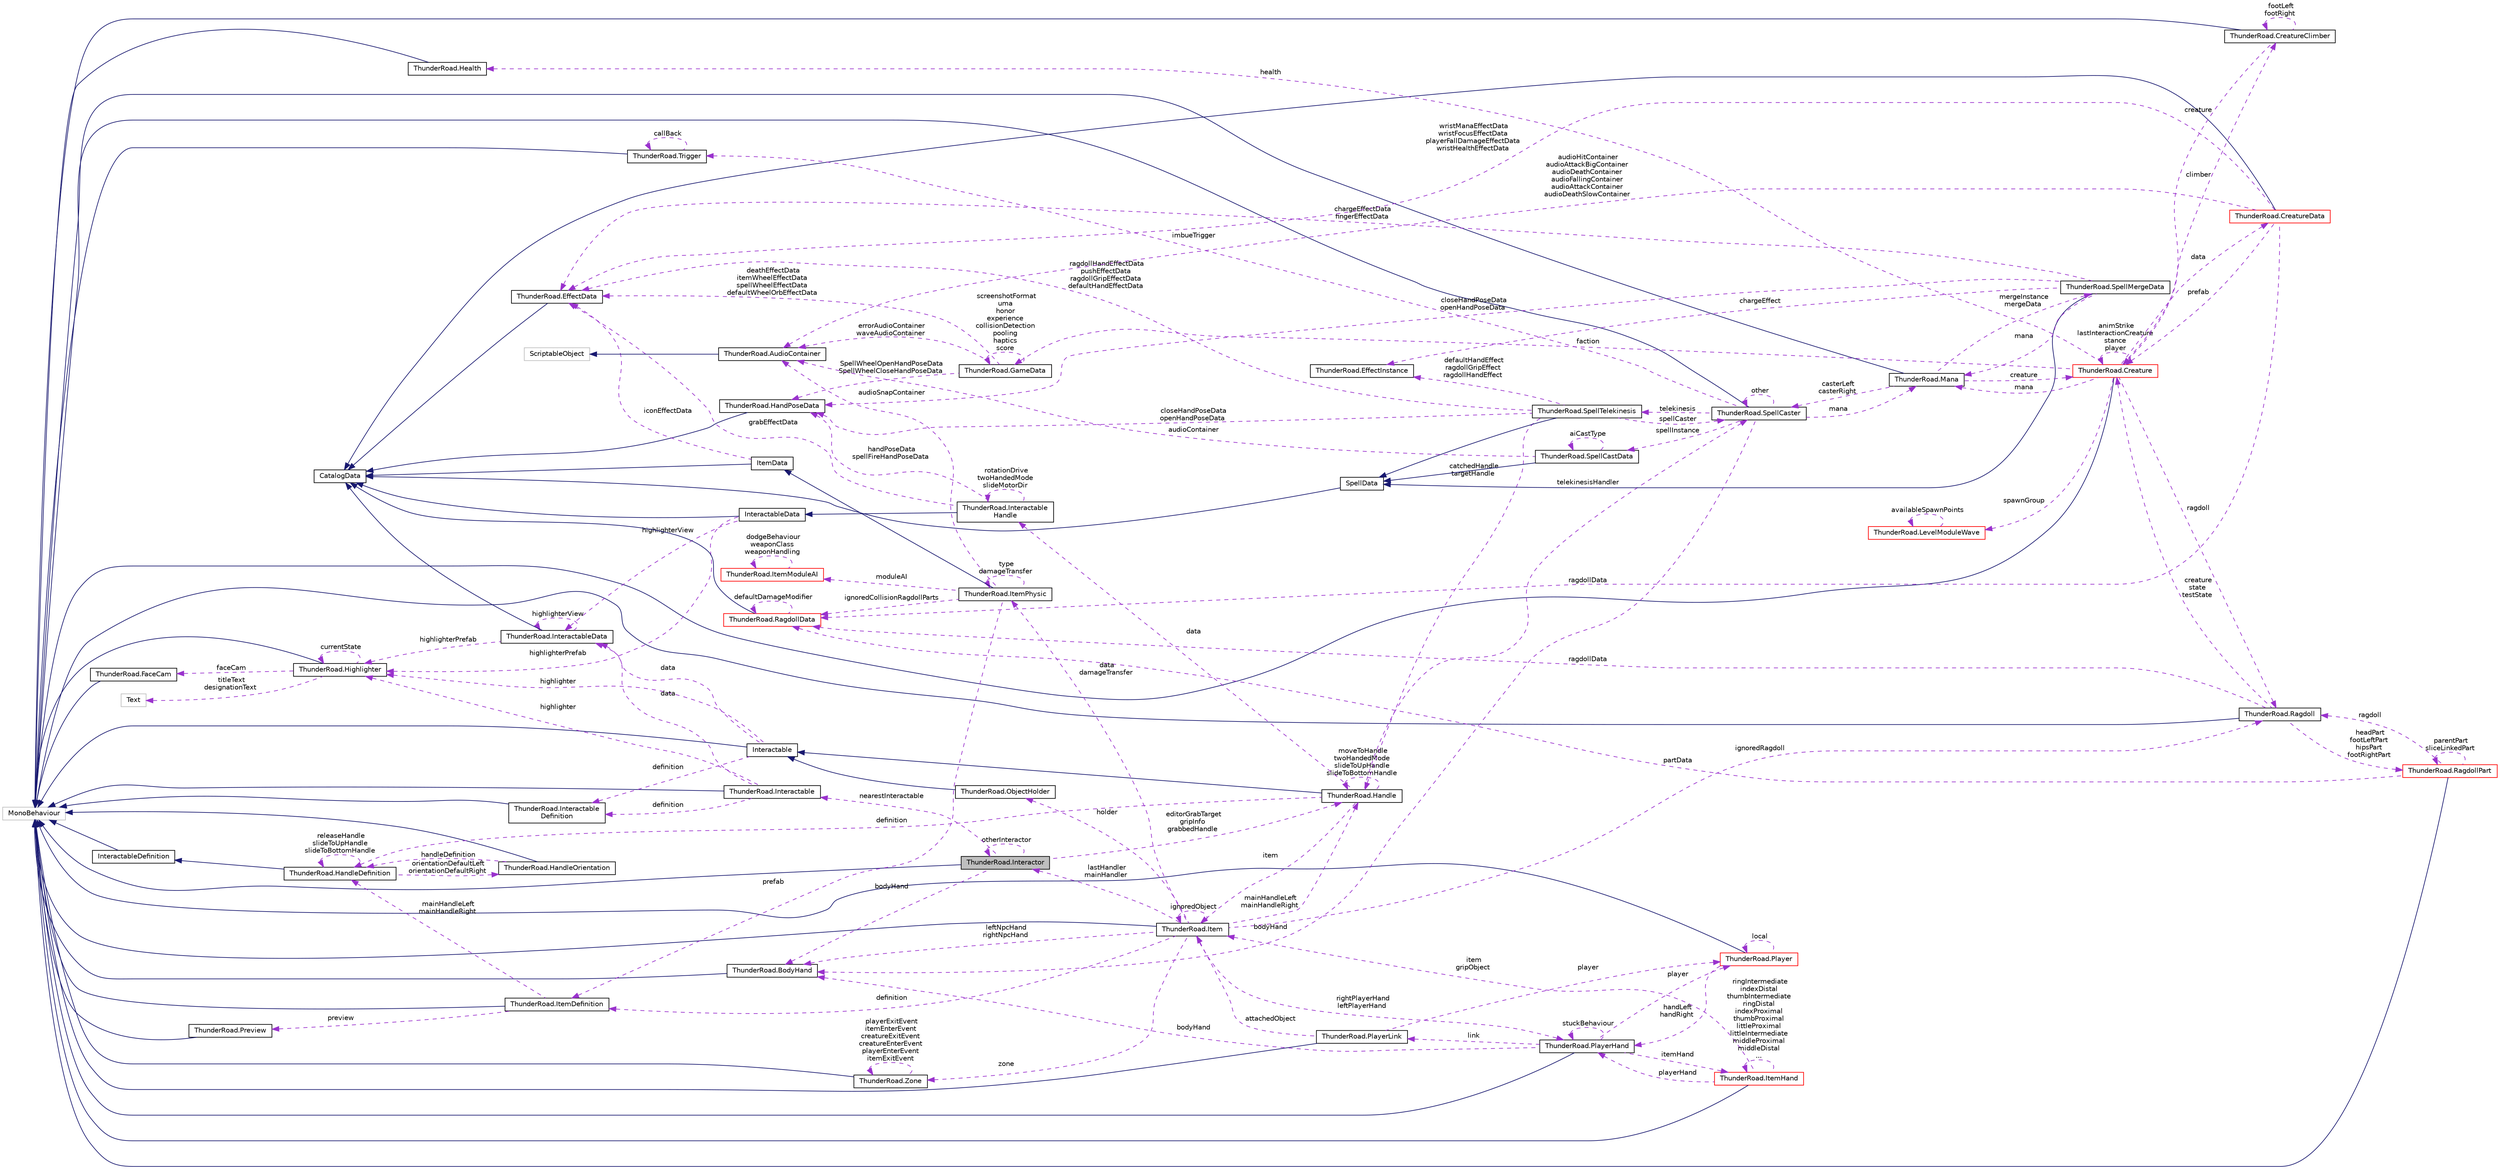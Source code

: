 digraph "ThunderRoad.Interactor"
{
 // LATEX_PDF_SIZE
  edge [fontname="Helvetica",fontsize="10",labelfontname="Helvetica",labelfontsize="10"];
  node [fontname="Helvetica",fontsize="10",shape=record];
  rankdir="LR";
  Node1 [label="ThunderRoad.Interactor",height=0.2,width=0.4,color="black", fillcolor="grey75", style="filled", fontcolor="black",tooltip="Class Interactor. Implements the UnityEngine.MonoBehaviour"];
  Node2 -> Node1 [dir="back",color="midnightblue",fontsize="10",style="solid",fontname="Helvetica"];
  Node2 [label="MonoBehaviour",height=0.2,width=0.4,color="grey75", fillcolor="white", style="filled",tooltip=" "];
  Node1 -> Node1 [dir="back",color="darkorchid3",fontsize="10",style="dashed",label=" otherInteractor" ,fontname="Helvetica"];
  Node3 -> Node1 [dir="back",color="darkorchid3",fontsize="10",style="dashed",label=" editorGrabTarget\ngripInfo\ngrabbedHandle" ,fontname="Helvetica"];
  Node3 [label="ThunderRoad.Handle",height=0.2,width=0.4,color="black", fillcolor="white", style="filled",URL="$class_thunder_road_1_1_handle.html",tooltip="Class Handle. Implements the ThunderRoad.Interactable"];
  Node4 -> Node3 [dir="back",color="midnightblue",fontsize="10",style="solid",fontname="Helvetica"];
  Node4 [label="Interactable",height=0.2,width=0.4,color="black", fillcolor="white", style="filled",URL="$class_thunder_road_1_1_interactable.html",tooltip="Class Interactable. Implements the UnityEngine.MonoBehaviour"];
  Node2 -> Node4 [dir="back",color="midnightblue",fontsize="10",style="solid",fontname="Helvetica"];
  Node5 -> Node4 [dir="back",color="darkorchid3",fontsize="10",style="dashed",label=" highlighter" ,fontname="Helvetica"];
  Node5 [label="ThunderRoad.Highlighter",height=0.2,width=0.4,color="black", fillcolor="white", style="filled",URL="$class_thunder_road_1_1_highlighter.html",tooltip="Class Highlighter. Implements the UnityEngine.MonoBehaviour"];
  Node2 -> Node5 [dir="back",color="midnightblue",fontsize="10",style="solid",fontname="Helvetica"];
  Node6 -> Node5 [dir="back",color="darkorchid3",fontsize="10",style="dashed",label=" faceCam" ,fontname="Helvetica"];
  Node6 [label="ThunderRoad.FaceCam",height=0.2,width=0.4,color="black", fillcolor="white", style="filled",URL="$class_thunder_road_1_1_face_cam.html",tooltip="Class FaceCam. Implements the UnityEngine.MonoBehaviour"];
  Node2 -> Node6 [dir="back",color="midnightblue",fontsize="10",style="solid",fontname="Helvetica"];
  Node7 -> Node5 [dir="back",color="darkorchid3",fontsize="10",style="dashed",label=" titleText\ndesignationText" ,fontname="Helvetica"];
  Node7 [label="Text",height=0.2,width=0.4,color="grey75", fillcolor="white", style="filled",tooltip=" "];
  Node5 -> Node5 [dir="back",color="darkorchid3",fontsize="10",style="dashed",label=" currentState" ,fontname="Helvetica"];
  Node8 -> Node4 [dir="back",color="darkorchid3",fontsize="10",style="dashed",label=" data" ,fontname="Helvetica"];
  Node8 [label="ThunderRoad.InteractableData",height=0.2,width=0.4,color="black", fillcolor="white", style="filled",URL="$class_thunder_road_1_1_interactable_data.html",tooltip="Class InteractableData. Implements the ThunderRoad.CatalogData"];
  Node9 -> Node8 [dir="back",color="midnightblue",fontsize="10",style="solid",fontname="Helvetica"];
  Node9 [label="CatalogData",height=0.2,width=0.4,color="black", fillcolor="white", style="filled",URL="$class_thunder_road_1_1_catalog_data.html",tooltip="Class CatalogData."];
  Node5 -> Node8 [dir="back",color="darkorchid3",fontsize="10",style="dashed",label=" highlighterPrefab" ,fontname="Helvetica"];
  Node8 -> Node8 [dir="back",color="darkorchid3",fontsize="10",style="dashed",label=" highlighterView" ,fontname="Helvetica"];
  Node10 -> Node4 [dir="back",color="darkorchid3",fontsize="10",style="dashed",label=" definition" ,fontname="Helvetica"];
  Node10 [label="ThunderRoad.Interactable\lDefinition",height=0.2,width=0.4,color="black", fillcolor="white", style="filled",URL="$class_thunder_road_1_1_interactable_definition.html",tooltip="Class InteractableDefinition. Implements the UnityEngine.MonoBehaviour"];
  Node2 -> Node10 [dir="back",color="midnightblue",fontsize="10",style="solid",fontname="Helvetica"];
  Node11 -> Node3 [dir="back",color="darkorchid3",fontsize="10",style="dashed",label=" definition" ,fontname="Helvetica"];
  Node11 [label="ThunderRoad.HandleDefinition",height=0.2,width=0.4,color="black", fillcolor="white", style="filled",URL="$class_thunder_road_1_1_handle_definition.html",tooltip="Class HandleDefinition. Implements the ThunderRoad.InteractableDefinition"];
  Node12 -> Node11 [dir="back",color="midnightblue",fontsize="10",style="solid",fontname="Helvetica"];
  Node12 [label="InteractableDefinition",height=0.2,width=0.4,color="black", fillcolor="white", style="filled",URL="$class_thunder_road_1_1_interactable_definition.html",tooltip="Class InteractableDefinition. Implements the UnityEngine.MonoBehaviour"];
  Node2 -> Node12 [dir="back",color="midnightblue",fontsize="10",style="solid",fontname="Helvetica"];
  Node13 -> Node11 [dir="back",color="darkorchid3",fontsize="10",style="dashed",label=" orientationDefaultLeft\norientationDefaultRight" ,fontname="Helvetica"];
  Node13 [label="ThunderRoad.HandleOrientation",height=0.2,width=0.4,color="black", fillcolor="white", style="filled",URL="$class_thunder_road_1_1_handle_orientation.html",tooltip="Class HandleOrientation. Implements the UnityEngine.MonoBehaviour"];
  Node2 -> Node13 [dir="back",color="midnightblue",fontsize="10",style="solid",fontname="Helvetica"];
  Node11 -> Node13 [dir="back",color="darkorchid3",fontsize="10",style="dashed",label=" handleDefinition" ,fontname="Helvetica"];
  Node11 -> Node11 [dir="back",color="darkorchid3",fontsize="10",style="dashed",label=" releaseHandle\nslideToUpHandle\nslideToBottomHandle" ,fontname="Helvetica"];
  Node14 -> Node3 [dir="back",color="darkorchid3",fontsize="10",style="dashed",label=" data" ,fontname="Helvetica"];
  Node14 [label="ThunderRoad.Interactable\lHandle",height=0.2,width=0.4,color="black", fillcolor="white", style="filled",URL="$class_thunder_road_1_1_interactable_handle.html",tooltip="Class InteractableHandle. Implements the ThunderRoad.InteractableData"];
  Node15 -> Node14 [dir="back",color="midnightblue",fontsize="10",style="solid",fontname="Helvetica"];
  Node15 [label="InteractableData",height=0.2,width=0.4,color="black", fillcolor="white", style="filled",URL="$class_thunder_road_1_1_interactable_data.html",tooltip="Class InteractableData. Implements the ThunderRoad.CatalogData"];
  Node9 -> Node15 [dir="back",color="midnightblue",fontsize="10",style="solid",fontname="Helvetica"];
  Node5 -> Node15 [dir="back",color="darkorchid3",fontsize="10",style="dashed",label=" highlighterPrefab" ,fontname="Helvetica"];
  Node8 -> Node15 [dir="back",color="darkorchid3",fontsize="10",style="dashed",label=" highlighterView" ,fontname="Helvetica"];
  Node16 -> Node14 [dir="back",color="darkorchid3",fontsize="10",style="dashed",label=" grabEffectData" ,fontname="Helvetica"];
  Node16 [label="ThunderRoad.EffectData",height=0.2,width=0.4,color="black", fillcolor="white", style="filled",URL="$class_thunder_road_1_1_effect_data.html",tooltip="Class EffectData. Implements the ThunderRoad.CatalogData"];
  Node9 -> Node16 [dir="back",color="midnightblue",fontsize="10",style="solid",fontname="Helvetica"];
  Node14 -> Node14 [dir="back",color="darkorchid3",fontsize="10",style="dashed",label=" rotationDrive\ntwoHandedMode\nslideMotorDir" ,fontname="Helvetica"];
  Node17 -> Node14 [dir="back",color="darkorchid3",fontsize="10",style="dashed",label=" handPoseData\nspellFireHandPoseData" ,fontname="Helvetica"];
  Node17 [label="ThunderRoad.HandPoseData",height=0.2,width=0.4,color="black", fillcolor="white", style="filled",URL="$class_thunder_road_1_1_hand_pose_data.html",tooltip="Class HandPoseData. Implements the ThunderRoad.CatalogData"];
  Node9 -> Node17 [dir="back",color="midnightblue",fontsize="10",style="solid",fontname="Helvetica"];
  Node18 -> Node3 [dir="back",color="darkorchid3",fontsize="10",style="dashed",label=" telekinesisHandler" ,fontname="Helvetica"];
  Node18 [label="ThunderRoad.SpellCaster",height=0.2,width=0.4,color="black", fillcolor="white", style="filled",URL="$class_thunder_road_1_1_spell_caster.html",tooltip="Class SpellCaster. Implements the UnityEngine.MonoBehaviour"];
  Node2 -> Node18 [dir="back",color="midnightblue",fontsize="10",style="solid",fontname="Helvetica"];
  Node19 -> Node18 [dir="back",color="darkorchid3",fontsize="10",style="dashed",label=" telekinesis" ,fontname="Helvetica"];
  Node19 [label="ThunderRoad.SpellTelekinesis",height=0.2,width=0.4,color="black", fillcolor="white", style="filled",URL="$class_thunder_road_1_1_spell_telekinesis.html",tooltip="Class SpellTelekinesis. Implements the ThunderRoad.SpellData"];
  Node20 -> Node19 [dir="back",color="midnightblue",fontsize="10",style="solid",fontname="Helvetica"];
  Node20 [label="SpellData",height=0.2,width=0.4,color="black", fillcolor="white", style="filled",URL="$class_thunder_road_1_1_spell_data.html",tooltip="Class SpellData. Implements the ThunderRoad.CatalogData"];
  Node9 -> Node20 [dir="back",color="midnightblue",fontsize="10",style="solid",fontname="Helvetica"];
  Node16 -> Node19 [dir="back",color="darkorchid3",fontsize="10",style="dashed",label=" ragdollHandEffectData\npushEffectData\nragdollGripEffectData\ndefaultHandEffectData" ,fontname="Helvetica"];
  Node17 -> Node19 [dir="back",color="darkorchid3",fontsize="10",style="dashed",label=" closeHandPoseData\nopenHandPoseData" ,fontname="Helvetica"];
  Node18 -> Node19 [dir="back",color="darkorchid3",fontsize="10",style="dashed",label=" spellCaster" ,fontname="Helvetica"];
  Node3 -> Node19 [dir="back",color="darkorchid3",fontsize="10",style="dashed",label=" catchedHandle\ntargetHandle" ,fontname="Helvetica"];
  Node21 -> Node19 [dir="back",color="darkorchid3",fontsize="10",style="dashed",label=" defaultHandEffect\nragdollGripEffect\nragdollHandEffect" ,fontname="Helvetica"];
  Node21 [label="ThunderRoad.EffectInstance",height=0.2,width=0.4,color="black", fillcolor="white", style="filled",URL="$class_thunder_road_1_1_effect_instance.html",tooltip="Class EffectInstance."];
  Node18 -> Node18 [dir="back",color="darkorchid3",fontsize="10",style="dashed",label=" other" ,fontname="Helvetica"];
  Node22 -> Node18 [dir="back",color="darkorchid3",fontsize="10",style="dashed",label=" spellInstance" ,fontname="Helvetica"];
  Node22 [label="ThunderRoad.SpellCastData",height=0.2,width=0.4,color="black", fillcolor="white", style="filled",URL="$class_thunder_road_1_1_spell_cast_data.html",tooltip="Class SpellCastData. Implements the ThunderRoad.SpellData"];
  Node20 -> Node22 [dir="back",color="midnightblue",fontsize="10",style="solid",fontname="Helvetica"];
  Node23 -> Node22 [dir="back",color="darkorchid3",fontsize="10",style="dashed",label=" audioContainer" ,fontname="Helvetica"];
  Node23 [label="ThunderRoad.AudioContainer",height=0.2,width=0.4,color="black", fillcolor="white", style="filled",URL="$class_thunder_road_1_1_audio_container.html",tooltip="Class AudioContainer. Implements the UnityEngine.ScriptableObject"];
  Node24 -> Node23 [dir="back",color="midnightblue",fontsize="10",style="solid",fontname="Helvetica"];
  Node24 [label="ScriptableObject",height=0.2,width=0.4,color="grey75", fillcolor="white", style="filled",tooltip=" "];
  Node22 -> Node22 [dir="back",color="darkorchid3",fontsize="10",style="dashed",label=" aiCastType" ,fontname="Helvetica"];
  Node25 -> Node18 [dir="back",color="darkorchid3",fontsize="10",style="dashed",label=" mana" ,fontname="Helvetica"];
  Node25 [label="ThunderRoad.Mana",height=0.2,width=0.4,color="black", fillcolor="white", style="filled",URL="$class_thunder_road_1_1_mana.html",tooltip="Class Mana. Implements the UnityEngine.MonoBehaviour"];
  Node2 -> Node25 [dir="back",color="midnightblue",fontsize="10",style="solid",fontname="Helvetica"];
  Node26 -> Node25 [dir="back",color="darkorchid3",fontsize="10",style="dashed",label=" mergeInstance\nmergeData" ,fontname="Helvetica"];
  Node26 [label="ThunderRoad.SpellMergeData",height=0.2,width=0.4,color="black", fillcolor="white", style="filled",URL="$class_thunder_road_1_1_spell_merge_data.html",tooltip="Class SpellMergeData. Implements the ThunderRoad.SpellData"];
  Node20 -> Node26 [dir="back",color="midnightblue",fontsize="10",style="solid",fontname="Helvetica"];
  Node16 -> Node26 [dir="back",color="darkorchid3",fontsize="10",style="dashed",label=" chargeEffectData\nfingerEffectData" ,fontname="Helvetica"];
  Node17 -> Node26 [dir="back",color="darkorchid3",fontsize="10",style="dashed",label=" closeHandPoseData\nopenHandPoseData" ,fontname="Helvetica"];
  Node25 -> Node26 [dir="back",color="darkorchid3",fontsize="10",style="dashed",label=" mana" ,fontname="Helvetica"];
  Node21 -> Node26 [dir="back",color="darkorchid3",fontsize="10",style="dashed",label=" chargeEffect" ,fontname="Helvetica"];
  Node18 -> Node25 [dir="back",color="darkorchid3",fontsize="10",style="dashed",label=" casterLeft\ncasterRight" ,fontname="Helvetica"];
  Node27 -> Node25 [dir="back",color="darkorchid3",fontsize="10",style="dashed",label=" creature" ,fontname="Helvetica"];
  Node27 [label="ThunderRoad.Creature",height=0.2,width=0.4,color="red", fillcolor="white", style="filled",URL="$class_thunder_road_1_1_creature.html",tooltip="Class Creature. Implements the UnityEngine.MonoBehaviour"];
  Node2 -> Node27 [dir="back",color="midnightblue",fontsize="10",style="solid",fontname="Helvetica"];
  Node28 -> Node27 [dir="back",color="darkorchid3",fontsize="10",style="dashed",label=" climber" ,fontname="Helvetica"];
  Node28 [label="ThunderRoad.CreatureClimber",height=0.2,width=0.4,color="black", fillcolor="white", style="filled",URL="$class_thunder_road_1_1_creature_climber.html",tooltip="Class CreatureClimber. Implements the UnityEngine.MonoBehaviour"];
  Node2 -> Node28 [dir="back",color="midnightblue",fontsize="10",style="solid",fontname="Helvetica"];
  Node28 -> Node28 [dir="back",color="darkorchid3",fontsize="10",style="dashed",label=" footLeft\nfootRight" ,fontname="Helvetica"];
  Node27 -> Node28 [dir="back",color="darkorchid3",fontsize="10",style="dashed",label=" creature" ,fontname="Helvetica"];
  Node29 -> Node27 [dir="back",color="darkorchid3",fontsize="10",style="dashed",label=" health" ,fontname="Helvetica"];
  Node29 [label="ThunderRoad.Health",height=0.2,width=0.4,color="black", fillcolor="white", style="filled",URL="$class_thunder_road_1_1_health.html",tooltip="Class Health. Implements the UnityEngine.MonoBehaviour"];
  Node2 -> Node29 [dir="back",color="midnightblue",fontsize="10",style="solid",fontname="Helvetica"];
  Node30 -> Node27 [dir="back",color="darkorchid3",fontsize="10",style="dashed",label=" faction" ,fontname="Helvetica"];
  Node30 [label="ThunderRoad.GameData",height=0.2,width=0.4,color="black", fillcolor="white", style="filled",URL="$class_thunder_road_1_1_game_data.html",tooltip="Class GameData."];
  Node30 -> Node30 [dir="back",color="darkorchid3",fontsize="10",style="dashed",label=" screenshotFormat\numa\nhonor\nexperience\ncollisionDetection\npooling\nhaptics\nscore" ,fontname="Helvetica"];
  Node16 -> Node30 [dir="back",color="darkorchid3",fontsize="10",style="dashed",label=" deathEffectData\nitemWheelEffectData\nspellWheelEffectData\ndefaultWheelOrbEffectData" ,fontname="Helvetica"];
  Node17 -> Node30 [dir="back",color="darkorchid3",fontsize="10",style="dashed",label=" SpellWheelOpenHandPoseData\nSpellWheelCloseHandPoseData" ,fontname="Helvetica"];
  Node23 -> Node30 [dir="back",color="darkorchid3",fontsize="10",style="dashed",label=" errorAudioContainer\nwaveAudioContainer" ,fontname="Helvetica"];
  Node31 -> Node27 [dir="back",color="darkorchid3",fontsize="10",style="dashed",label=" spawnGroup" ,fontname="Helvetica"];
  Node31 [label="ThunderRoad.LevelModuleWave",height=0.2,width=0.4,color="red", fillcolor="white", style="filled",URL="$class_thunder_road_1_1_level_module_wave.html",tooltip="Class LevelModuleWave. Implements the ThunderRoad.LevelModule"];
  Node31 -> Node31 [dir="back",color="darkorchid3",fontsize="10",style="dashed",label=" availableSpawnPoints" ,fontname="Helvetica"];
  Node34 -> Node27 [dir="back",color="darkorchid3",fontsize="10",style="dashed",label=" data" ,fontname="Helvetica"];
  Node34 [label="ThunderRoad.CreatureData",height=0.2,width=0.4,color="red", fillcolor="white", style="filled",URL="$class_thunder_road_1_1_creature_data.html",tooltip="Class CreatureData. Implements the ThunderRoad.CatalogData"];
  Node9 -> Node34 [dir="back",color="midnightblue",fontsize="10",style="solid",fontname="Helvetica"];
  Node35 -> Node34 [dir="back",color="darkorchid3",fontsize="10",style="dashed",label=" ragdollData" ,fontname="Helvetica"];
  Node35 [label="ThunderRoad.RagdollData",height=0.2,width=0.4,color="red", fillcolor="white", style="filled",URL="$class_thunder_road_1_1_ragdoll_data.html",tooltip="Class RagdollData. Implements the ThunderRoad.CatalogData"];
  Node9 -> Node35 [dir="back",color="midnightblue",fontsize="10",style="solid",fontname="Helvetica"];
  Node35 -> Node35 [dir="back",color="darkorchid3",fontsize="10",style="dashed",label=" defaultDamageModifier" ,fontname="Helvetica"];
  Node16 -> Node34 [dir="back",color="darkorchid3",fontsize="10",style="dashed",label=" wristManaEffectData\nwristFocusEffectData\nplayerFallDamageEffectData\nwristHealthEffectData" ,fontname="Helvetica"];
  Node23 -> Node34 [dir="back",color="darkorchid3",fontsize="10",style="dashed",label=" audioHitContainer\naudioAttackBigContainer\naudioDeathContainer\naudioFallingContainer\naudioAttackContainer\naudioDeathSlowContainer" ,fontname="Helvetica"];
  Node27 -> Node34 [dir="back",color="darkorchid3",fontsize="10",style="dashed",label=" prefab" ,fontname="Helvetica"];
  Node45 -> Node27 [dir="back",color="darkorchid3",fontsize="10",style="dashed",label=" ragdoll" ,fontname="Helvetica"];
  Node45 [label="ThunderRoad.Ragdoll",height=0.2,width=0.4,color="black", fillcolor="white", style="filled",URL="$class_thunder_road_1_1_ragdoll.html",tooltip="Class Ragdoll. Implements the UnityEngine.MonoBehaviour"];
  Node2 -> Node45 [dir="back",color="midnightblue",fontsize="10",style="solid",fontname="Helvetica"];
  Node35 -> Node45 [dir="back",color="darkorchid3",fontsize="10",style="dashed",label=" ragdollData" ,fontname="Helvetica"];
  Node46 -> Node45 [dir="back",color="darkorchid3",fontsize="10",style="dashed",label=" headPart\nfootLeftPart\nhipsPart\nfootRightPart" ,fontname="Helvetica"];
  Node46 [label="ThunderRoad.RagdollPart",height=0.2,width=0.4,color="red", fillcolor="white", style="filled",URL="$class_thunder_road_1_1_ragdoll_part.html",tooltip="Class RagdollPart. Implements the UnityEngine.MonoBehaviour"];
  Node2 -> Node46 [dir="back",color="midnightblue",fontsize="10",style="solid",fontname="Helvetica"];
  Node35 -> Node46 [dir="back",color="darkorchid3",fontsize="10",style="dashed",label=" partData" ,fontname="Helvetica"];
  Node46 -> Node46 [dir="back",color="darkorchid3",fontsize="10",style="dashed",label=" parentPart\nsliceLinkedPart" ,fontname="Helvetica"];
  Node45 -> Node46 [dir="back",color="darkorchid3",fontsize="10",style="dashed",label=" ragdoll" ,fontname="Helvetica"];
  Node27 -> Node45 [dir="back",color="darkorchid3",fontsize="10",style="dashed",label=" creature\nstate\ntestState" ,fontname="Helvetica"];
  Node27 -> Node27 [dir="back",color="darkorchid3",fontsize="10",style="dashed",label=" animStrike\nlastInteractionCreature\nstance\nplayer" ,fontname="Helvetica"];
  Node25 -> Node27 [dir="back",color="darkorchid3",fontsize="10",style="dashed",label=" mana" ,fontname="Helvetica"];
  Node91 -> Node18 [dir="back",color="darkorchid3",fontsize="10",style="dashed",label=" imbueTrigger" ,fontname="Helvetica"];
  Node91 [label="ThunderRoad.Trigger",height=0.2,width=0.4,color="black", fillcolor="white", style="filled",URL="$class_thunder_road_1_1_trigger.html",tooltip="Class Trigger. Implements the UnityEngine.MonoBehaviour"];
  Node2 -> Node91 [dir="back",color="midnightblue",fontsize="10",style="solid",fontname="Helvetica"];
  Node91 -> Node91 [dir="back",color="darkorchid3",fontsize="10",style="dashed",label=" callBack" ,fontname="Helvetica"];
  Node66 -> Node18 [dir="back",color="darkorchid3",fontsize="10",style="dashed",label=" bodyHand" ,fontname="Helvetica"];
  Node66 [label="ThunderRoad.BodyHand",height=0.2,width=0.4,color="black", fillcolor="white", style="filled",URL="$class_thunder_road_1_1_body_hand.html",tooltip="Class BodyHand. Implements the UnityEngine.MonoBehaviour"];
  Node2 -> Node66 [dir="back",color="midnightblue",fontsize="10",style="solid",fontname="Helvetica"];
  Node3 -> Node3 [dir="back",color="darkorchid3",fontsize="10",style="dashed",label=" moveToHandle\ntwoHandedMode\nslideToUpHandle\nslideToBottomHandle" ,fontname="Helvetica"];
  Node42 -> Node3 [dir="back",color="darkorchid3",fontsize="10",style="dashed",label=" item" ,fontname="Helvetica"];
  Node42 [label="ThunderRoad.Item",height=0.2,width=0.4,color="black", fillcolor="white", style="filled",URL="$class_thunder_road_1_1_item.html",tooltip="Class Item. Implements the UnityEngine.MonoBehaviour"];
  Node2 -> Node42 [dir="back",color="midnightblue",fontsize="10",style="solid",fontname="Helvetica"];
  Node1 -> Node42 [dir="back",color="darkorchid3",fontsize="10",style="dashed",label=" lastHandler\nmainHandler" ,fontname="Helvetica"];
  Node43 -> Node42 [dir="back",color="darkorchid3",fontsize="10",style="dashed",label=" definition" ,fontname="Helvetica"];
  Node43 [label="ThunderRoad.ItemDefinition",height=0.2,width=0.4,color="black", fillcolor="white", style="filled",URL="$class_thunder_road_1_1_item_definition.html",tooltip="Class ItemDefinition. Implements the UnityEngine.MonoBehaviour"];
  Node2 -> Node43 [dir="back",color="midnightblue",fontsize="10",style="solid",fontname="Helvetica"];
  Node11 -> Node43 [dir="back",color="darkorchid3",fontsize="10",style="dashed",label=" mainHandleLeft\nmainHandleRight" ,fontname="Helvetica"];
  Node44 -> Node43 [dir="back",color="darkorchid3",fontsize="10",style="dashed",label=" preview" ,fontname="Helvetica"];
  Node44 [label="ThunderRoad.Preview",height=0.2,width=0.4,color="black", fillcolor="white", style="filled",URL="$class_thunder_road_1_1_preview.html",tooltip="Class Preview. Implements the UnityEngine.MonoBehaviour"];
  Node2 -> Node44 [dir="back",color="midnightblue",fontsize="10",style="solid",fontname="Helvetica"];
  Node45 -> Node42 [dir="back",color="darkorchid3",fontsize="10",style="dashed",label=" ignoredRagdoll" ,fontname="Helvetica"];
  Node60 -> Node42 [dir="back",color="darkorchid3",fontsize="10",style="dashed",label=" data\ndamageTransfer" ,fontname="Helvetica"];
  Node60 [label="ThunderRoad.ItemPhysic",height=0.2,width=0.4,color="black", fillcolor="white", style="filled",URL="$class_thunder_road_1_1_item_physic.html",tooltip="Class ItemPhysic. Implements the ThunderRoad.ItemData"];
  Node61 -> Node60 [dir="back",color="midnightblue",fontsize="10",style="solid",fontname="Helvetica"];
  Node61 [label="ItemData",height=0.2,width=0.4,color="black", fillcolor="white", style="filled",URL="$class_thunder_road_1_1_item_data.html",tooltip="Class ItemData. Implements the ThunderRoad.CatalogData"];
  Node9 -> Node61 [dir="back",color="midnightblue",fontsize="10",style="solid",fontname="Helvetica"];
  Node16 -> Node61 [dir="back",color="darkorchid3",fontsize="10",style="dashed",label=" iconEffectData" ,fontname="Helvetica"];
  Node35 -> Node60 [dir="back",color="darkorchid3",fontsize="10",style="dashed",label=" ignoredCollisionRagdollParts" ,fontname="Helvetica"];
  Node43 -> Node60 [dir="back",color="darkorchid3",fontsize="10",style="dashed",label=" prefab" ,fontname="Helvetica"];
  Node23 -> Node60 [dir="back",color="darkorchid3",fontsize="10",style="dashed",label=" audioSnapContainer" ,fontname="Helvetica"];
  Node60 -> Node60 [dir="back",color="darkorchid3",fontsize="10",style="dashed",label=" type\ndamageTransfer" ,fontname="Helvetica"];
  Node62 -> Node60 [dir="back",color="darkorchid3",fontsize="10",style="dashed",label=" moduleAI" ,fontname="Helvetica"];
  Node62 [label="ThunderRoad.ItemModuleAI",height=0.2,width=0.4,color="red", fillcolor="white", style="filled",URL="$class_thunder_road_1_1_item_module_a_i.html",tooltip="Class ItemModuleAI. Implements the ThunderRoad.ItemModule"];
  Node62 -> Node62 [dir="back",color="darkorchid3",fontsize="10",style="dashed",label=" dodgeBehaviour\nweaponClass\nweaponHandling" ,fontname="Helvetica"];
  Node64 -> Node42 [dir="back",color="darkorchid3",fontsize="10",style="dashed",label=" holder" ,fontname="Helvetica"];
  Node64 [label="ThunderRoad.ObjectHolder",height=0.2,width=0.4,color="black", fillcolor="white", style="filled",URL="$class_thunder_road_1_1_object_holder.html",tooltip="Class ObjectHolder. Implements the ThunderRoad.Interactable"];
  Node4 -> Node64 [dir="back",color="midnightblue",fontsize="10",style="solid",fontname="Helvetica"];
  Node3 -> Node42 [dir="back",color="darkorchid3",fontsize="10",style="dashed",label=" mainHandleLeft\nmainHandleRight" ,fontname="Helvetica"];
  Node42 -> Node42 [dir="back",color="darkorchid3",fontsize="10",style="dashed",label=" ignoredObject" ,fontname="Helvetica"];
  Node65 -> Node42 [dir="back",color="darkorchid3",fontsize="10",style="dashed",label=" zone" ,fontname="Helvetica"];
  Node65 [label="ThunderRoad.Zone",height=0.2,width=0.4,color="black", fillcolor="white", style="filled",URL="$class_thunder_road_1_1_zone.html",tooltip="Class Zone. Implements the UnityEngine.MonoBehaviour"];
  Node2 -> Node65 [dir="back",color="midnightblue",fontsize="10",style="solid",fontname="Helvetica"];
  Node65 -> Node65 [dir="back",color="darkorchid3",fontsize="10",style="dashed",label=" playerExitEvent\nitemEnterEvent\ncreatureExitEvent\ncreatureEnterEvent\nplayerEnterEvent\nitemExitEvent" ,fontname="Helvetica"];
  Node66 -> Node42 [dir="back",color="darkorchid3",fontsize="10",style="dashed",label=" leftNpcHand\nrightNpcHand" ,fontname="Helvetica"];
  Node67 -> Node42 [dir="back",color="darkorchid3",fontsize="10",style="dashed",label=" rightPlayerHand\nleftPlayerHand" ,fontname="Helvetica"];
  Node67 [label="ThunderRoad.PlayerHand",height=0.2,width=0.4,color="black", fillcolor="white", style="filled",URL="$class_thunder_road_1_1_player_hand.html",tooltip="Class PlayerHand. Implements the UnityEngine.MonoBehaviour"];
  Node2 -> Node67 [dir="back",color="midnightblue",fontsize="10",style="solid",fontname="Helvetica"];
  Node40 -> Node67 [dir="back",color="darkorchid3",fontsize="10",style="dashed",label=" player" ,fontname="Helvetica"];
  Node40 [label="ThunderRoad.Player",height=0.2,width=0.4,color="red", fillcolor="white", style="filled",URL="$class_thunder_road_1_1_player.html",tooltip="Class Player. Implements the UnityEngine.MonoBehaviour"];
  Node2 -> Node40 [dir="back",color="midnightblue",fontsize="10",style="solid",fontname="Helvetica"];
  Node40 -> Node40 [dir="back",color="darkorchid3",fontsize="10",style="dashed",label=" local" ,fontname="Helvetica"];
  Node67 -> Node40 [dir="back",color="darkorchid3",fontsize="10",style="dashed",label=" handLeft\nhandRight" ,fontname="Helvetica"];
  Node68 -> Node67 [dir="back",color="darkorchid3",fontsize="10",style="dashed",label=" link" ,fontname="Helvetica"];
  Node68 [label="ThunderRoad.PlayerLink",height=0.2,width=0.4,color="black", fillcolor="white", style="filled",URL="$class_thunder_road_1_1_player_link.html",tooltip="Class PlayerLink. Implements the UnityEngine.MonoBehaviour"];
  Node2 -> Node68 [dir="back",color="midnightblue",fontsize="10",style="solid",fontname="Helvetica"];
  Node40 -> Node68 [dir="back",color="darkorchid3",fontsize="10",style="dashed",label=" player" ,fontname="Helvetica"];
  Node42 -> Node68 [dir="back",color="darkorchid3",fontsize="10",style="dashed",label=" attachedObject" ,fontname="Helvetica"];
  Node69 -> Node67 [dir="back",color="darkorchid3",fontsize="10",style="dashed",label=" itemHand" ,fontname="Helvetica"];
  Node69 [label="ThunderRoad.ItemHand",height=0.2,width=0.4,color="red", fillcolor="white", style="filled",URL="$class_thunder_road_1_1_item_hand.html",tooltip="Class ItemHand. Implements the UnityEngine.MonoBehaviour"];
  Node2 -> Node69 [dir="back",color="midnightblue",fontsize="10",style="solid",fontname="Helvetica"];
  Node69 -> Node69 [dir="back",color="darkorchid3",fontsize="10",style="dashed",label=" ringIntermediate\nindexDistal\nthumbIntermediate\nringDistal\nindexProximal\nthumbProximal\nlittleProximal\nlittleIntermediate\nmiddleProximal\nmiddleDistal\n..." ,fontname="Helvetica"];
  Node42 -> Node69 [dir="back",color="darkorchid3",fontsize="10",style="dashed",label=" item\ngripObject" ,fontname="Helvetica"];
  Node67 -> Node69 [dir="back",color="darkorchid3",fontsize="10",style="dashed",label=" playerHand" ,fontname="Helvetica"];
  Node66 -> Node67 [dir="back",color="darkorchid3",fontsize="10",style="dashed",label=" bodyHand" ,fontname="Helvetica"];
  Node67 -> Node67 [dir="back",color="darkorchid3",fontsize="10",style="dashed",label=" stuckBehaviour" ,fontname="Helvetica"];
  Node92 -> Node1 [dir="back",color="darkorchid3",fontsize="10",style="dashed",label=" nearestInteractable" ,fontname="Helvetica"];
  Node92 [label="ThunderRoad.Interactable",height=0.2,width=0.4,color="black", fillcolor="white", style="filled",URL="$class_thunder_road_1_1_interactable.html",tooltip="Class Interactable. Implements the UnityEngine.MonoBehaviour"];
  Node2 -> Node92 [dir="back",color="midnightblue",fontsize="10",style="solid",fontname="Helvetica"];
  Node5 -> Node92 [dir="back",color="darkorchid3",fontsize="10",style="dashed",label=" highlighter" ,fontname="Helvetica"];
  Node8 -> Node92 [dir="back",color="darkorchid3",fontsize="10",style="dashed",label=" data" ,fontname="Helvetica"];
  Node10 -> Node92 [dir="back",color="darkorchid3",fontsize="10",style="dashed",label=" definition" ,fontname="Helvetica"];
  Node66 -> Node1 [dir="back",color="darkorchid3",fontsize="10",style="dashed",label=" bodyHand" ,fontname="Helvetica"];
}
